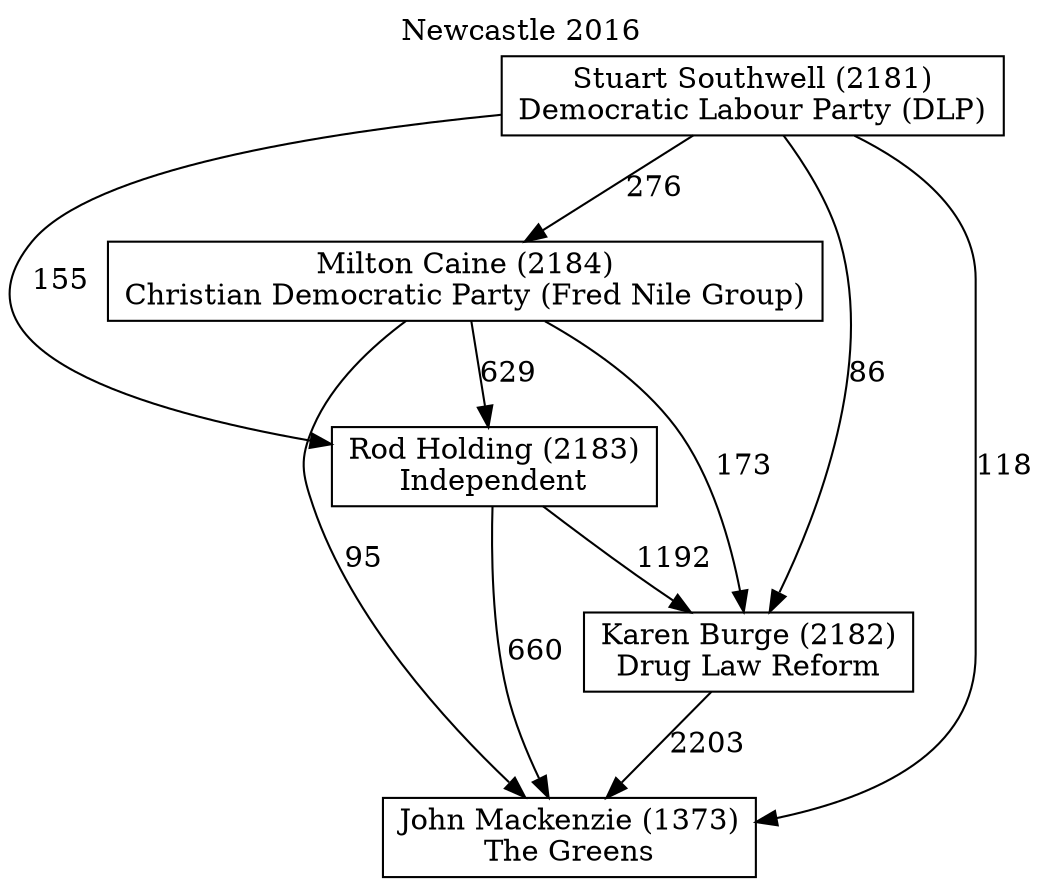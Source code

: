 // House preference flow
digraph "John Mackenzie (1373)_Newcastle_2016" {
	graph [label="Newcastle 2016" labelloc=t mclimit=10]
	node [shape=box]
	"Karen Burge (2182)" [label="Karen Burge (2182)
Drug Law Reform"]
	"Stuart Southwell (2181)" [label="Stuart Southwell (2181)
Democratic Labour Party (DLP)"]
	"John Mackenzie (1373)" [label="John Mackenzie (1373)
The Greens"]
	"Rod Holding (2183)" [label="Rod Holding (2183)
Independent"]
	"Milton Caine (2184)" [label="Milton Caine (2184)
Christian Democratic Party (Fred Nile Group)"]
	"Rod Holding (2183)" -> "John Mackenzie (1373)" [label=660]
	"Rod Holding (2183)" -> "Karen Burge (2182)" [label=1192]
	"Milton Caine (2184)" -> "Rod Holding (2183)" [label=629]
	"Stuart Southwell (2181)" -> "Milton Caine (2184)" [label=276]
	"Milton Caine (2184)" -> "John Mackenzie (1373)" [label=95]
	"Milton Caine (2184)" -> "Karen Burge (2182)" [label=173]
	"Stuart Southwell (2181)" -> "John Mackenzie (1373)" [label=118]
	"Stuart Southwell (2181)" -> "Rod Holding (2183)" [label=155]
	"Karen Burge (2182)" -> "John Mackenzie (1373)" [label=2203]
	"Stuart Southwell (2181)" -> "Karen Burge (2182)" [label=86]
}
